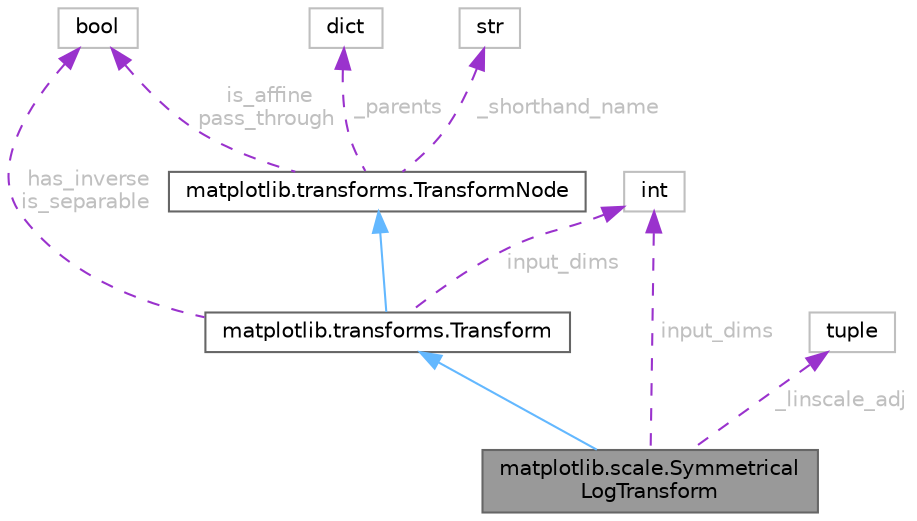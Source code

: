digraph "matplotlib.scale.SymmetricalLogTransform"
{
 // LATEX_PDF_SIZE
  bgcolor="transparent";
  edge [fontname=Helvetica,fontsize=10,labelfontname=Helvetica,labelfontsize=10];
  node [fontname=Helvetica,fontsize=10,shape=box,height=0.2,width=0.4];
  Node1 [id="Node000001",label="matplotlib.scale.Symmetrical\lLogTransform",height=0.2,width=0.4,color="gray40", fillcolor="grey60", style="filled", fontcolor="black",tooltip=" "];
  Node2 -> Node1 [id="edge1_Node000001_Node000002",dir="back",color="steelblue1",style="solid",tooltip=" "];
  Node2 [id="Node000002",label="matplotlib.transforms.Transform",height=0.2,width=0.4,color="gray40", fillcolor="white", style="filled",URL="$db/df6/classmatplotlib_1_1transforms_1_1Transform.html",tooltip=" "];
  Node3 -> Node2 [id="edge2_Node000002_Node000003",dir="back",color="steelblue1",style="solid",tooltip=" "];
  Node3 [id="Node000003",label="matplotlib.transforms.TransformNode",height=0.2,width=0.4,color="gray40", fillcolor="white", style="filled",URL="$d0/da9/classmatplotlib_1_1transforms_1_1TransformNode.html",tooltip=" "];
  Node4 -> Node3 [id="edge3_Node000003_Node000004",dir="back",color="darkorchid3",style="dashed",tooltip=" ",label=" is_affine\npass_through",fontcolor="grey" ];
  Node4 [id="Node000004",label="bool",height=0.2,width=0.4,color="grey75", fillcolor="white", style="filled",tooltip=" "];
  Node5 -> Node3 [id="edge4_Node000003_Node000005",dir="back",color="darkorchid3",style="dashed",tooltip=" ",label=" _parents",fontcolor="grey" ];
  Node5 [id="Node000005",label="dict",height=0.2,width=0.4,color="grey75", fillcolor="white", style="filled",tooltip=" "];
  Node6 -> Node3 [id="edge5_Node000003_Node000006",dir="back",color="darkorchid3",style="dashed",tooltip=" ",label=" _shorthand_name",fontcolor="grey" ];
  Node6 [id="Node000006",label="str",height=0.2,width=0.4,color="grey75", fillcolor="white", style="filled",tooltip=" "];
  Node7 -> Node2 [id="edge6_Node000002_Node000007",dir="back",color="darkorchid3",style="dashed",tooltip=" ",label=" input_dims",fontcolor="grey" ];
  Node7 [id="Node000007",label="int",height=0.2,width=0.4,color="grey75", fillcolor="white", style="filled",tooltip=" "];
  Node4 -> Node2 [id="edge7_Node000002_Node000004",dir="back",color="darkorchid3",style="dashed",tooltip=" ",label=" has_inverse\nis_separable",fontcolor="grey" ];
  Node7 -> Node1 [id="edge8_Node000001_Node000007",dir="back",color="darkorchid3",style="dashed",tooltip=" ",label=" input_dims",fontcolor="grey" ];
  Node8 -> Node1 [id="edge9_Node000001_Node000008",dir="back",color="darkorchid3",style="dashed",tooltip=" ",label=" _linscale_adj",fontcolor="grey" ];
  Node8 [id="Node000008",label="tuple",height=0.2,width=0.4,color="grey75", fillcolor="white", style="filled",tooltip=" "];
}
